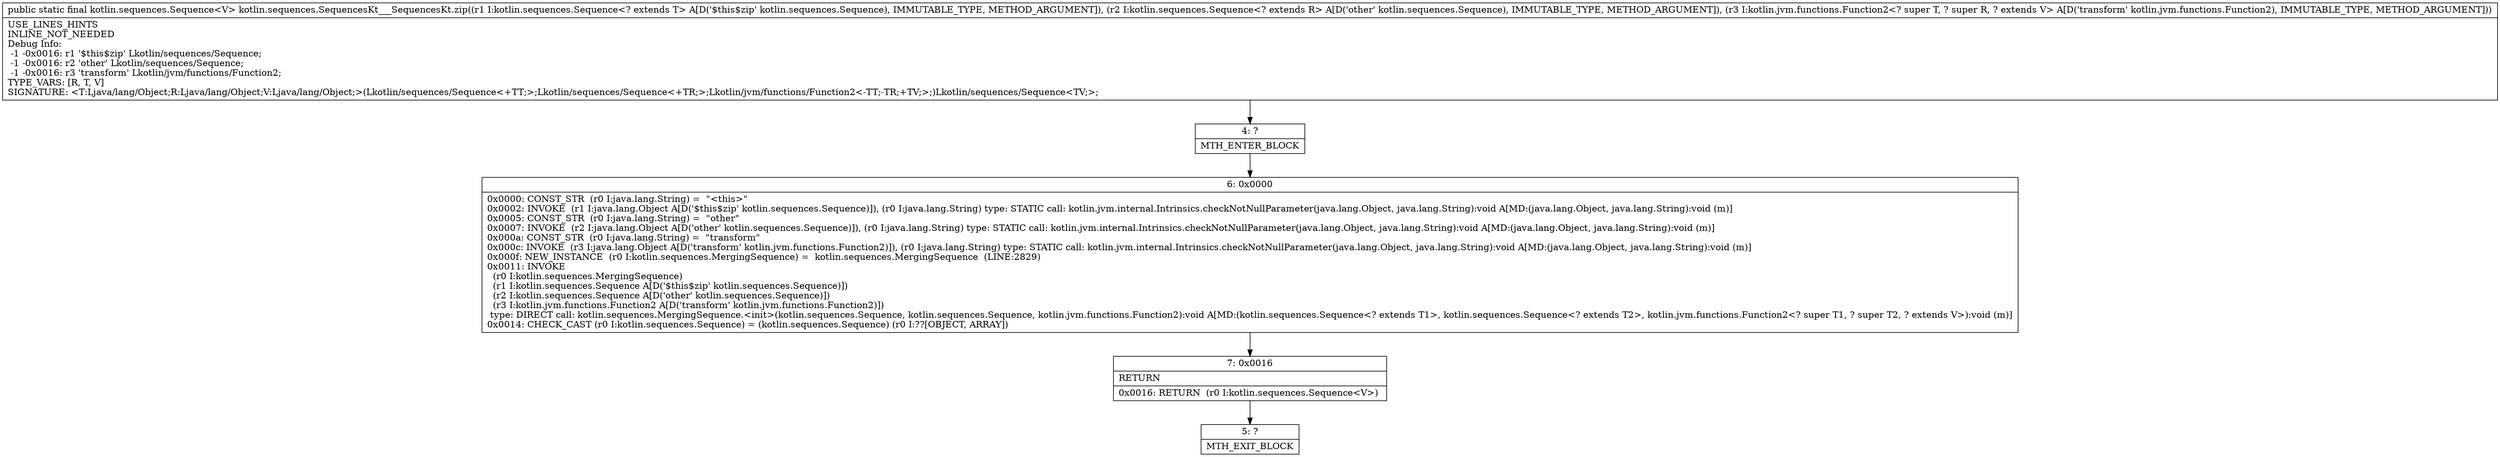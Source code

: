digraph "CFG forkotlin.sequences.SequencesKt___SequencesKt.zip(Lkotlin\/sequences\/Sequence;Lkotlin\/sequences\/Sequence;Lkotlin\/jvm\/functions\/Function2;)Lkotlin\/sequences\/Sequence;" {
Node_4 [shape=record,label="{4\:\ ?|MTH_ENTER_BLOCK\l}"];
Node_6 [shape=record,label="{6\:\ 0x0000|0x0000: CONST_STR  (r0 I:java.lang.String) =  \"\<this\>\" \l0x0002: INVOKE  (r1 I:java.lang.Object A[D('$this$zip' kotlin.sequences.Sequence)]), (r0 I:java.lang.String) type: STATIC call: kotlin.jvm.internal.Intrinsics.checkNotNullParameter(java.lang.Object, java.lang.String):void A[MD:(java.lang.Object, java.lang.String):void (m)]\l0x0005: CONST_STR  (r0 I:java.lang.String) =  \"other\" \l0x0007: INVOKE  (r2 I:java.lang.Object A[D('other' kotlin.sequences.Sequence)]), (r0 I:java.lang.String) type: STATIC call: kotlin.jvm.internal.Intrinsics.checkNotNullParameter(java.lang.Object, java.lang.String):void A[MD:(java.lang.Object, java.lang.String):void (m)]\l0x000a: CONST_STR  (r0 I:java.lang.String) =  \"transform\" \l0x000c: INVOKE  (r3 I:java.lang.Object A[D('transform' kotlin.jvm.functions.Function2)]), (r0 I:java.lang.String) type: STATIC call: kotlin.jvm.internal.Intrinsics.checkNotNullParameter(java.lang.Object, java.lang.String):void A[MD:(java.lang.Object, java.lang.String):void (m)]\l0x000f: NEW_INSTANCE  (r0 I:kotlin.sequences.MergingSequence) =  kotlin.sequences.MergingSequence  (LINE:2829)\l0x0011: INVOKE  \l  (r0 I:kotlin.sequences.MergingSequence)\l  (r1 I:kotlin.sequences.Sequence A[D('$this$zip' kotlin.sequences.Sequence)])\l  (r2 I:kotlin.sequences.Sequence A[D('other' kotlin.sequences.Sequence)])\l  (r3 I:kotlin.jvm.functions.Function2 A[D('transform' kotlin.jvm.functions.Function2)])\l type: DIRECT call: kotlin.sequences.MergingSequence.\<init\>(kotlin.sequences.Sequence, kotlin.sequences.Sequence, kotlin.jvm.functions.Function2):void A[MD:(kotlin.sequences.Sequence\<? extends T1\>, kotlin.sequences.Sequence\<? extends T2\>, kotlin.jvm.functions.Function2\<? super T1, ? super T2, ? extends V\>):void (m)]\l0x0014: CHECK_CAST (r0 I:kotlin.sequences.Sequence) = (kotlin.sequences.Sequence) (r0 I:??[OBJECT, ARRAY]) \l}"];
Node_7 [shape=record,label="{7\:\ 0x0016|RETURN\l|0x0016: RETURN  (r0 I:kotlin.sequences.Sequence\<V\>) \l}"];
Node_5 [shape=record,label="{5\:\ ?|MTH_EXIT_BLOCK\l}"];
MethodNode[shape=record,label="{public static final kotlin.sequences.Sequence\<V\> kotlin.sequences.SequencesKt___SequencesKt.zip((r1 I:kotlin.sequences.Sequence\<? extends T\> A[D('$this$zip' kotlin.sequences.Sequence), IMMUTABLE_TYPE, METHOD_ARGUMENT]), (r2 I:kotlin.sequences.Sequence\<? extends R\> A[D('other' kotlin.sequences.Sequence), IMMUTABLE_TYPE, METHOD_ARGUMENT]), (r3 I:kotlin.jvm.functions.Function2\<? super T, ? super R, ? extends V\> A[D('transform' kotlin.jvm.functions.Function2), IMMUTABLE_TYPE, METHOD_ARGUMENT]))  | USE_LINES_HINTS\lINLINE_NOT_NEEDED\lDebug Info:\l  \-1 \-0x0016: r1 '$this$zip' Lkotlin\/sequences\/Sequence;\l  \-1 \-0x0016: r2 'other' Lkotlin\/sequences\/Sequence;\l  \-1 \-0x0016: r3 'transform' Lkotlin\/jvm\/functions\/Function2;\lTYPE_VARS: [R, T, V]\lSIGNATURE: \<T:Ljava\/lang\/Object;R:Ljava\/lang\/Object;V:Ljava\/lang\/Object;\>(Lkotlin\/sequences\/Sequence\<+TT;\>;Lkotlin\/sequences\/Sequence\<+TR;\>;Lkotlin\/jvm\/functions\/Function2\<\-TT;\-TR;+TV;\>;)Lkotlin\/sequences\/Sequence\<TV;\>;\l}"];
MethodNode -> Node_4;Node_4 -> Node_6;
Node_6 -> Node_7;
Node_7 -> Node_5;
}

